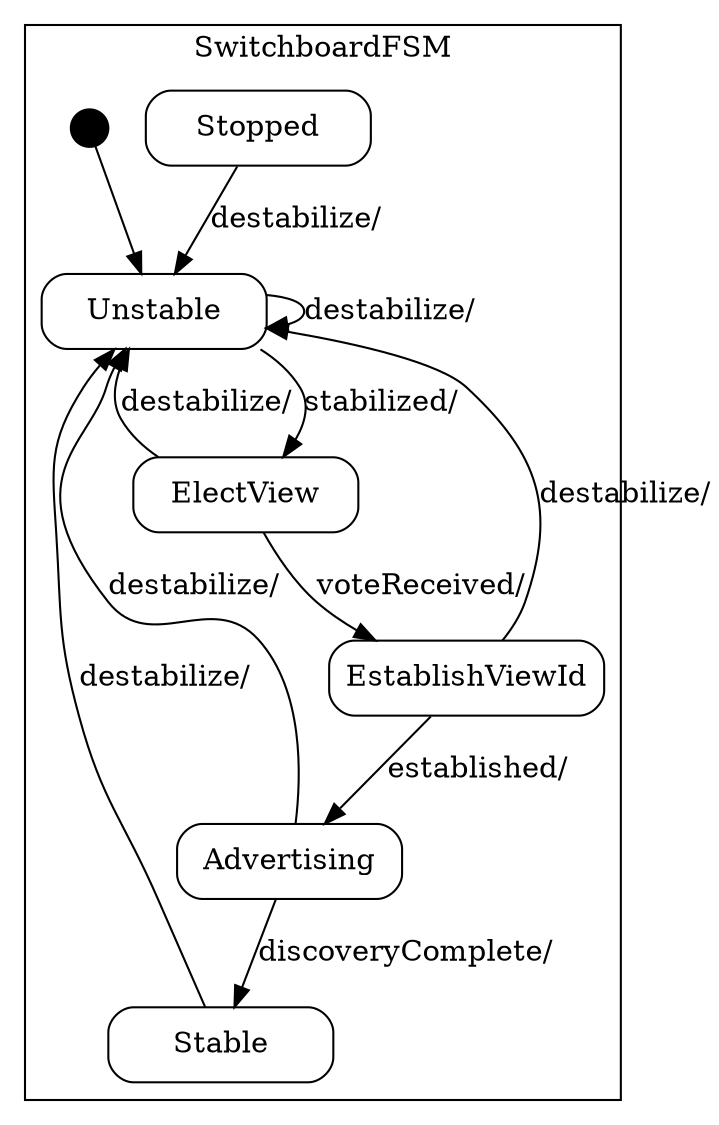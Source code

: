 digraph Switchboard {

    node
        [shape=Mrecord width=1.5];

    subgraph cluster_SwitchboardFSM {

        label="SwitchboardFSM";

        //
        // States (Nodes)
        //

        "SwitchboardFSM::Unstable"
            [label="{Unstable}"];

        "SwitchboardFSM::Stable"
            [label="{Stable}"];

        "SwitchboardFSM::ElectView"
            [label="{ElectView}"];

        "SwitchboardFSM::EstablishViewId"
            [label="{EstablishViewId}"];

        "SwitchboardFSM::Advertising"
            [label="{Advertising}"];

        "SwitchboardFSM::Stopped"
            [label="{Stopped}"];

        "%start"
            [label="" shape=circle style=filled fillcolor=black width=0.25];

        //
        // Transitions (Edges)
        //

        "SwitchboardFSM::Unstable" -> "SwitchboardFSM::ElectView"
            [label="stabilized/\l"];

        "SwitchboardFSM::Unstable" -> "SwitchboardFSM::Unstable"
            [label="destabilize/\l"];

        "SwitchboardFSM::Stable" -> "SwitchboardFSM::Unstable"
            [label="destabilize/\l"];

        "SwitchboardFSM::ElectView" -> "SwitchboardFSM::EstablishViewId"
            [label="voteReceived/\l"];

        "SwitchboardFSM::ElectView" -> "SwitchboardFSM::Unstable"
            [label="destabilize/\l"];

        "SwitchboardFSM::EstablishViewId" -> "SwitchboardFSM::Advertising"
            [label="established/\l"];

        "SwitchboardFSM::EstablishViewId" -> "SwitchboardFSM::Unstable"
            [label="destabilize/\l"];

        "SwitchboardFSM::Advertising" -> "SwitchboardFSM::Stable"
            [label="discoveryComplete/\l"];

        "SwitchboardFSM::Advertising" -> "SwitchboardFSM::Unstable"
            [label="destabilize/\l"];

        "SwitchboardFSM::Stopped" -> "SwitchboardFSM::Unstable"
            [label="destabilize/\l"];

        "%start" -> "SwitchboardFSM::Unstable"
    }

}
